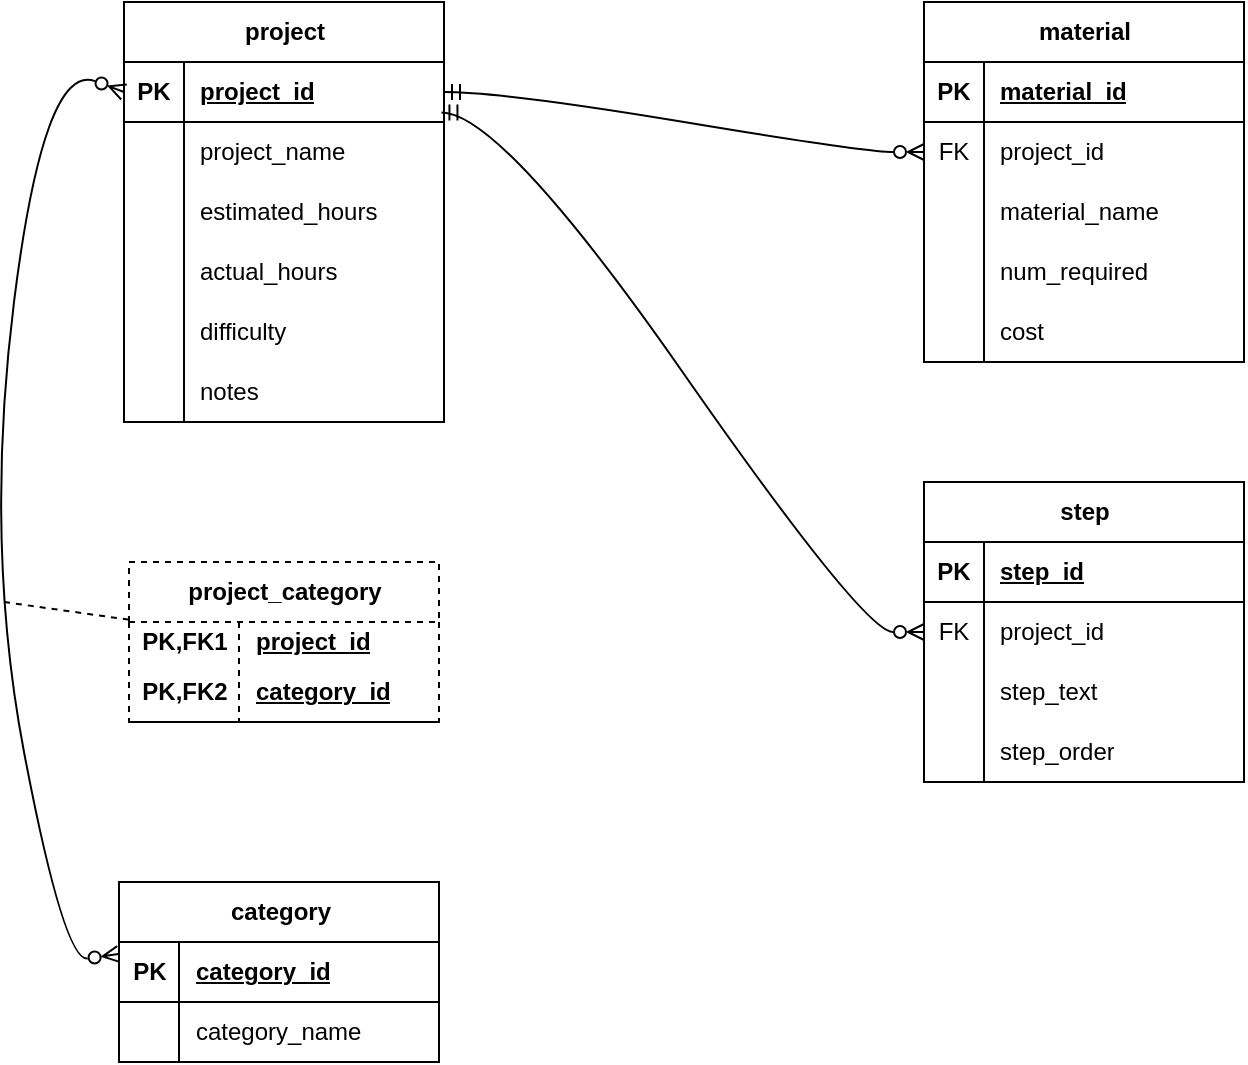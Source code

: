 <mxfile version="22.1.18" type="device">
  <diagram name="Page-1" id="NA00SvkIy6fdSFi2kxFs">
    <mxGraphModel dx="1562" dy="917" grid="1" gridSize="10" guides="1" tooltips="1" connect="1" arrows="1" fold="1" page="1" pageScale="1" pageWidth="850" pageHeight="1100" math="0" shadow="0">
      <root>
        <mxCell id="0" />
        <mxCell id="1" parent="0" />
        <mxCell id="cf5QOP9IqT2fmtLOGsWj-1" value="project" style="shape=table;startSize=30;container=1;collapsible=1;childLayout=tableLayout;fixedRows=1;rowLines=0;fontStyle=1;align=center;resizeLast=1;html=1;" vertex="1" parent="1">
          <mxGeometry x="80" y="40" width="160" height="210" as="geometry" />
        </mxCell>
        <mxCell id="cf5QOP9IqT2fmtLOGsWj-2" value="" style="shape=tableRow;horizontal=0;startSize=0;swimlaneHead=0;swimlaneBody=0;fillColor=none;collapsible=0;dropTarget=0;points=[[0,0.5],[1,0.5]];portConstraint=eastwest;top=0;left=0;right=0;bottom=1;" vertex="1" parent="cf5QOP9IqT2fmtLOGsWj-1">
          <mxGeometry y="30" width="160" height="30" as="geometry" />
        </mxCell>
        <mxCell id="cf5QOP9IqT2fmtLOGsWj-3" value="PK" style="shape=partialRectangle;connectable=0;fillColor=none;top=0;left=0;bottom=0;right=0;fontStyle=1;overflow=hidden;whiteSpace=wrap;html=1;" vertex="1" parent="cf5QOP9IqT2fmtLOGsWj-2">
          <mxGeometry width="30" height="30" as="geometry">
            <mxRectangle width="30" height="30" as="alternateBounds" />
          </mxGeometry>
        </mxCell>
        <mxCell id="cf5QOP9IqT2fmtLOGsWj-4" value="project_id" style="shape=partialRectangle;connectable=0;fillColor=none;top=0;left=0;bottom=0;right=0;align=left;spacingLeft=6;fontStyle=5;overflow=hidden;whiteSpace=wrap;html=1;" vertex="1" parent="cf5QOP9IqT2fmtLOGsWj-2">
          <mxGeometry x="30" width="130" height="30" as="geometry">
            <mxRectangle width="130" height="30" as="alternateBounds" />
          </mxGeometry>
        </mxCell>
        <mxCell id="cf5QOP9IqT2fmtLOGsWj-5" value="" style="shape=tableRow;horizontal=0;startSize=0;swimlaneHead=0;swimlaneBody=0;fillColor=none;collapsible=0;dropTarget=0;points=[[0,0.5],[1,0.5]];portConstraint=eastwest;top=0;left=0;right=0;bottom=0;" vertex="1" parent="cf5QOP9IqT2fmtLOGsWj-1">
          <mxGeometry y="60" width="160" height="30" as="geometry" />
        </mxCell>
        <mxCell id="cf5QOP9IqT2fmtLOGsWj-6" value="" style="shape=partialRectangle;connectable=0;fillColor=none;top=0;left=0;bottom=0;right=0;editable=1;overflow=hidden;whiteSpace=wrap;html=1;" vertex="1" parent="cf5QOP9IqT2fmtLOGsWj-5">
          <mxGeometry width="30" height="30" as="geometry">
            <mxRectangle width="30" height="30" as="alternateBounds" />
          </mxGeometry>
        </mxCell>
        <mxCell id="cf5QOP9IqT2fmtLOGsWj-7" value="project_name" style="shape=partialRectangle;connectable=0;fillColor=none;top=0;left=0;bottom=0;right=0;align=left;spacingLeft=6;overflow=hidden;whiteSpace=wrap;html=1;" vertex="1" parent="cf5QOP9IqT2fmtLOGsWj-5">
          <mxGeometry x="30" width="130" height="30" as="geometry">
            <mxRectangle width="130" height="30" as="alternateBounds" />
          </mxGeometry>
        </mxCell>
        <mxCell id="cf5QOP9IqT2fmtLOGsWj-8" value="" style="shape=tableRow;horizontal=0;startSize=0;swimlaneHead=0;swimlaneBody=0;fillColor=none;collapsible=0;dropTarget=0;points=[[0,0.5],[1,0.5]];portConstraint=eastwest;top=0;left=0;right=0;bottom=0;" vertex="1" parent="cf5QOP9IqT2fmtLOGsWj-1">
          <mxGeometry y="90" width="160" height="30" as="geometry" />
        </mxCell>
        <mxCell id="cf5QOP9IqT2fmtLOGsWj-9" value="" style="shape=partialRectangle;connectable=0;fillColor=none;top=0;left=0;bottom=0;right=0;editable=1;overflow=hidden;whiteSpace=wrap;html=1;" vertex="1" parent="cf5QOP9IqT2fmtLOGsWj-8">
          <mxGeometry width="30" height="30" as="geometry">
            <mxRectangle width="30" height="30" as="alternateBounds" />
          </mxGeometry>
        </mxCell>
        <mxCell id="cf5QOP9IqT2fmtLOGsWj-10" value="estimated_hours" style="shape=partialRectangle;connectable=0;fillColor=none;top=0;left=0;bottom=0;right=0;align=left;spacingLeft=6;overflow=hidden;whiteSpace=wrap;html=1;" vertex="1" parent="cf5QOP9IqT2fmtLOGsWj-8">
          <mxGeometry x="30" width="130" height="30" as="geometry">
            <mxRectangle width="130" height="30" as="alternateBounds" />
          </mxGeometry>
        </mxCell>
        <mxCell id="cf5QOP9IqT2fmtLOGsWj-11" value="" style="shape=tableRow;horizontal=0;startSize=0;swimlaneHead=0;swimlaneBody=0;fillColor=none;collapsible=0;dropTarget=0;points=[[0,0.5],[1,0.5]];portConstraint=eastwest;top=0;left=0;right=0;bottom=0;" vertex="1" parent="cf5QOP9IqT2fmtLOGsWj-1">
          <mxGeometry y="120" width="160" height="30" as="geometry" />
        </mxCell>
        <mxCell id="cf5QOP9IqT2fmtLOGsWj-12" value="" style="shape=partialRectangle;connectable=0;fillColor=none;top=0;left=0;bottom=0;right=0;editable=1;overflow=hidden;whiteSpace=wrap;html=1;" vertex="1" parent="cf5QOP9IqT2fmtLOGsWj-11">
          <mxGeometry width="30" height="30" as="geometry">
            <mxRectangle width="30" height="30" as="alternateBounds" />
          </mxGeometry>
        </mxCell>
        <mxCell id="cf5QOP9IqT2fmtLOGsWj-13" value="actual_hours" style="shape=partialRectangle;connectable=0;fillColor=none;top=0;left=0;bottom=0;right=0;align=left;spacingLeft=6;overflow=hidden;whiteSpace=wrap;html=1;" vertex="1" parent="cf5QOP9IqT2fmtLOGsWj-11">
          <mxGeometry x="30" width="130" height="30" as="geometry">
            <mxRectangle width="130" height="30" as="alternateBounds" />
          </mxGeometry>
        </mxCell>
        <mxCell id="cf5QOP9IqT2fmtLOGsWj-14" style="shape=tableRow;horizontal=0;startSize=0;swimlaneHead=0;swimlaneBody=0;fillColor=none;collapsible=0;dropTarget=0;points=[[0,0.5],[1,0.5]];portConstraint=eastwest;top=0;left=0;right=0;bottom=0;" vertex="1" parent="cf5QOP9IqT2fmtLOGsWj-1">
          <mxGeometry y="150" width="160" height="30" as="geometry" />
        </mxCell>
        <mxCell id="cf5QOP9IqT2fmtLOGsWj-15" style="shape=partialRectangle;connectable=0;fillColor=none;top=0;left=0;bottom=0;right=0;editable=1;overflow=hidden;whiteSpace=wrap;html=1;" vertex="1" parent="cf5QOP9IqT2fmtLOGsWj-14">
          <mxGeometry width="30" height="30" as="geometry">
            <mxRectangle width="30" height="30" as="alternateBounds" />
          </mxGeometry>
        </mxCell>
        <mxCell id="cf5QOP9IqT2fmtLOGsWj-16" value="difficulty" style="shape=partialRectangle;connectable=0;fillColor=none;top=0;left=0;bottom=0;right=0;align=left;spacingLeft=6;overflow=hidden;whiteSpace=wrap;html=1;" vertex="1" parent="cf5QOP9IqT2fmtLOGsWj-14">
          <mxGeometry x="30" width="130" height="30" as="geometry">
            <mxRectangle width="130" height="30" as="alternateBounds" />
          </mxGeometry>
        </mxCell>
        <mxCell id="cf5QOP9IqT2fmtLOGsWj-17" style="shape=tableRow;horizontal=0;startSize=0;swimlaneHead=0;swimlaneBody=0;fillColor=none;collapsible=0;dropTarget=0;points=[[0,0.5],[1,0.5]];portConstraint=eastwest;top=0;left=0;right=0;bottom=0;" vertex="1" parent="cf5QOP9IqT2fmtLOGsWj-1">
          <mxGeometry y="180" width="160" height="30" as="geometry" />
        </mxCell>
        <mxCell id="cf5QOP9IqT2fmtLOGsWj-18" style="shape=partialRectangle;connectable=0;fillColor=none;top=0;left=0;bottom=0;right=0;editable=1;overflow=hidden;whiteSpace=wrap;html=1;" vertex="1" parent="cf5QOP9IqT2fmtLOGsWj-17">
          <mxGeometry width="30" height="30" as="geometry">
            <mxRectangle width="30" height="30" as="alternateBounds" />
          </mxGeometry>
        </mxCell>
        <mxCell id="cf5QOP9IqT2fmtLOGsWj-19" value="notes" style="shape=partialRectangle;connectable=0;fillColor=none;top=0;left=0;bottom=0;right=0;align=left;spacingLeft=6;overflow=hidden;whiteSpace=wrap;html=1;" vertex="1" parent="cf5QOP9IqT2fmtLOGsWj-17">
          <mxGeometry x="30" width="130" height="30" as="geometry">
            <mxRectangle width="130" height="30" as="alternateBounds" />
          </mxGeometry>
        </mxCell>
        <mxCell id="cf5QOP9IqT2fmtLOGsWj-22" value="category" style="shape=table;startSize=30;container=1;collapsible=1;childLayout=tableLayout;fixedRows=1;rowLines=0;fontStyle=1;align=center;resizeLast=1;html=1;" vertex="1" parent="1">
          <mxGeometry x="77.5" y="480" width="160" height="90" as="geometry" />
        </mxCell>
        <mxCell id="cf5QOP9IqT2fmtLOGsWj-23" value="" style="shape=tableRow;horizontal=0;startSize=0;swimlaneHead=0;swimlaneBody=0;fillColor=none;collapsible=0;dropTarget=0;points=[[0,0.5],[1,0.5]];portConstraint=eastwest;top=0;left=0;right=0;bottom=1;" vertex="1" parent="cf5QOP9IqT2fmtLOGsWj-22">
          <mxGeometry y="30" width="160" height="30" as="geometry" />
        </mxCell>
        <mxCell id="cf5QOP9IqT2fmtLOGsWj-24" value="PK" style="shape=partialRectangle;connectable=0;fillColor=none;top=0;left=0;bottom=0;right=0;fontStyle=1;overflow=hidden;whiteSpace=wrap;html=1;" vertex="1" parent="cf5QOP9IqT2fmtLOGsWj-23">
          <mxGeometry width="30" height="30" as="geometry">
            <mxRectangle width="30" height="30" as="alternateBounds" />
          </mxGeometry>
        </mxCell>
        <mxCell id="cf5QOP9IqT2fmtLOGsWj-25" value="category_id" style="shape=partialRectangle;connectable=0;fillColor=none;top=0;left=0;bottom=0;right=0;align=left;spacingLeft=6;fontStyle=5;overflow=hidden;whiteSpace=wrap;html=1;" vertex="1" parent="cf5QOP9IqT2fmtLOGsWj-23">
          <mxGeometry x="30" width="130" height="30" as="geometry">
            <mxRectangle width="130" height="30" as="alternateBounds" />
          </mxGeometry>
        </mxCell>
        <mxCell id="cf5QOP9IqT2fmtLOGsWj-26" value="" style="shape=tableRow;horizontal=0;startSize=0;swimlaneHead=0;swimlaneBody=0;fillColor=none;collapsible=0;dropTarget=0;points=[[0,0.5],[1,0.5]];portConstraint=eastwest;top=0;left=0;right=0;bottom=0;" vertex="1" parent="cf5QOP9IqT2fmtLOGsWj-22">
          <mxGeometry y="60" width="160" height="30" as="geometry" />
        </mxCell>
        <mxCell id="cf5QOP9IqT2fmtLOGsWj-27" value="" style="shape=partialRectangle;connectable=0;fillColor=none;top=0;left=0;bottom=0;right=0;editable=1;overflow=hidden;whiteSpace=wrap;html=1;" vertex="1" parent="cf5QOP9IqT2fmtLOGsWj-26">
          <mxGeometry width="30" height="30" as="geometry">
            <mxRectangle width="30" height="30" as="alternateBounds" />
          </mxGeometry>
        </mxCell>
        <mxCell id="cf5QOP9IqT2fmtLOGsWj-28" value="category_name" style="shape=partialRectangle;connectable=0;fillColor=none;top=0;left=0;bottom=0;right=0;align=left;spacingLeft=6;overflow=hidden;whiteSpace=wrap;html=1;" vertex="1" parent="cf5QOP9IqT2fmtLOGsWj-26">
          <mxGeometry x="30" width="130" height="30" as="geometry">
            <mxRectangle width="130" height="30" as="alternateBounds" />
          </mxGeometry>
        </mxCell>
        <mxCell id="cf5QOP9IqT2fmtLOGsWj-35" value="material" style="shape=table;startSize=30;container=1;collapsible=1;childLayout=tableLayout;fixedRows=1;rowLines=0;fontStyle=1;align=center;resizeLast=1;html=1;" vertex="1" parent="1">
          <mxGeometry x="480" y="40" width="160" height="180" as="geometry" />
        </mxCell>
        <mxCell id="cf5QOP9IqT2fmtLOGsWj-36" value="" style="shape=tableRow;horizontal=0;startSize=0;swimlaneHead=0;swimlaneBody=0;fillColor=none;collapsible=0;dropTarget=0;points=[[0,0.5],[1,0.5]];portConstraint=eastwest;top=0;left=0;right=0;bottom=1;" vertex="1" parent="cf5QOP9IqT2fmtLOGsWj-35">
          <mxGeometry y="30" width="160" height="30" as="geometry" />
        </mxCell>
        <mxCell id="cf5QOP9IqT2fmtLOGsWj-37" value="PK" style="shape=partialRectangle;connectable=0;fillColor=none;top=0;left=0;bottom=0;right=0;fontStyle=1;overflow=hidden;whiteSpace=wrap;html=1;" vertex="1" parent="cf5QOP9IqT2fmtLOGsWj-36">
          <mxGeometry width="30" height="30" as="geometry">
            <mxRectangle width="30" height="30" as="alternateBounds" />
          </mxGeometry>
        </mxCell>
        <mxCell id="cf5QOP9IqT2fmtLOGsWj-38" value="material_id" style="shape=partialRectangle;connectable=0;fillColor=none;top=0;left=0;bottom=0;right=0;align=left;spacingLeft=6;fontStyle=5;overflow=hidden;whiteSpace=wrap;html=1;" vertex="1" parent="cf5QOP9IqT2fmtLOGsWj-36">
          <mxGeometry x="30" width="130" height="30" as="geometry">
            <mxRectangle width="130" height="30" as="alternateBounds" />
          </mxGeometry>
        </mxCell>
        <mxCell id="cf5QOP9IqT2fmtLOGsWj-39" value="" style="shape=tableRow;horizontal=0;startSize=0;swimlaneHead=0;swimlaneBody=0;fillColor=none;collapsible=0;dropTarget=0;points=[[0,0.5],[1,0.5]];portConstraint=eastwest;top=0;left=0;right=0;bottom=0;" vertex="1" parent="cf5QOP9IqT2fmtLOGsWj-35">
          <mxGeometry y="60" width="160" height="30" as="geometry" />
        </mxCell>
        <mxCell id="cf5QOP9IqT2fmtLOGsWj-40" value="FK" style="shape=partialRectangle;connectable=0;fillColor=none;top=0;left=0;bottom=0;right=0;editable=1;overflow=hidden;whiteSpace=wrap;html=1;" vertex="1" parent="cf5QOP9IqT2fmtLOGsWj-39">
          <mxGeometry width="30" height="30" as="geometry">
            <mxRectangle width="30" height="30" as="alternateBounds" />
          </mxGeometry>
        </mxCell>
        <mxCell id="cf5QOP9IqT2fmtLOGsWj-41" value="project_id" style="shape=partialRectangle;connectable=0;fillColor=none;top=0;left=0;bottom=0;right=0;align=left;spacingLeft=6;overflow=hidden;whiteSpace=wrap;html=1;" vertex="1" parent="cf5QOP9IqT2fmtLOGsWj-39">
          <mxGeometry x="30" width="130" height="30" as="geometry">
            <mxRectangle width="130" height="30" as="alternateBounds" />
          </mxGeometry>
        </mxCell>
        <mxCell id="cf5QOP9IqT2fmtLOGsWj-42" value="" style="shape=tableRow;horizontal=0;startSize=0;swimlaneHead=0;swimlaneBody=0;fillColor=none;collapsible=0;dropTarget=0;points=[[0,0.5],[1,0.5]];portConstraint=eastwest;top=0;left=0;right=0;bottom=0;" vertex="1" parent="cf5QOP9IqT2fmtLOGsWj-35">
          <mxGeometry y="90" width="160" height="30" as="geometry" />
        </mxCell>
        <mxCell id="cf5QOP9IqT2fmtLOGsWj-43" value="" style="shape=partialRectangle;connectable=0;fillColor=none;top=0;left=0;bottom=0;right=0;editable=1;overflow=hidden;whiteSpace=wrap;html=1;" vertex="1" parent="cf5QOP9IqT2fmtLOGsWj-42">
          <mxGeometry width="30" height="30" as="geometry">
            <mxRectangle width="30" height="30" as="alternateBounds" />
          </mxGeometry>
        </mxCell>
        <mxCell id="cf5QOP9IqT2fmtLOGsWj-44" value="material_name" style="shape=partialRectangle;connectable=0;fillColor=none;top=0;left=0;bottom=0;right=0;align=left;spacingLeft=6;overflow=hidden;whiteSpace=wrap;html=1;" vertex="1" parent="cf5QOP9IqT2fmtLOGsWj-42">
          <mxGeometry x="30" width="130" height="30" as="geometry">
            <mxRectangle width="130" height="30" as="alternateBounds" />
          </mxGeometry>
        </mxCell>
        <mxCell id="cf5QOP9IqT2fmtLOGsWj-45" value="" style="shape=tableRow;horizontal=0;startSize=0;swimlaneHead=0;swimlaneBody=0;fillColor=none;collapsible=0;dropTarget=0;points=[[0,0.5],[1,0.5]];portConstraint=eastwest;top=0;left=0;right=0;bottom=0;" vertex="1" parent="cf5QOP9IqT2fmtLOGsWj-35">
          <mxGeometry y="120" width="160" height="30" as="geometry" />
        </mxCell>
        <mxCell id="cf5QOP9IqT2fmtLOGsWj-46" value="" style="shape=partialRectangle;connectable=0;fillColor=none;top=0;left=0;bottom=0;right=0;editable=1;overflow=hidden;whiteSpace=wrap;html=1;" vertex="1" parent="cf5QOP9IqT2fmtLOGsWj-45">
          <mxGeometry width="30" height="30" as="geometry">
            <mxRectangle width="30" height="30" as="alternateBounds" />
          </mxGeometry>
        </mxCell>
        <mxCell id="cf5QOP9IqT2fmtLOGsWj-47" value="num_required" style="shape=partialRectangle;connectable=0;fillColor=none;top=0;left=0;bottom=0;right=0;align=left;spacingLeft=6;overflow=hidden;whiteSpace=wrap;html=1;" vertex="1" parent="cf5QOP9IqT2fmtLOGsWj-45">
          <mxGeometry x="30" width="130" height="30" as="geometry">
            <mxRectangle width="130" height="30" as="alternateBounds" />
          </mxGeometry>
        </mxCell>
        <mxCell id="cf5QOP9IqT2fmtLOGsWj-48" style="shape=tableRow;horizontal=0;startSize=0;swimlaneHead=0;swimlaneBody=0;fillColor=none;collapsible=0;dropTarget=0;points=[[0,0.5],[1,0.5]];portConstraint=eastwest;top=0;left=0;right=0;bottom=0;" vertex="1" parent="cf5QOP9IqT2fmtLOGsWj-35">
          <mxGeometry y="150" width="160" height="30" as="geometry" />
        </mxCell>
        <mxCell id="cf5QOP9IqT2fmtLOGsWj-49" style="shape=partialRectangle;connectable=0;fillColor=none;top=0;left=0;bottom=0;right=0;editable=1;overflow=hidden;whiteSpace=wrap;html=1;" vertex="1" parent="cf5QOP9IqT2fmtLOGsWj-48">
          <mxGeometry width="30" height="30" as="geometry">
            <mxRectangle width="30" height="30" as="alternateBounds" />
          </mxGeometry>
        </mxCell>
        <mxCell id="cf5QOP9IqT2fmtLOGsWj-50" value="cost" style="shape=partialRectangle;connectable=0;fillColor=none;top=0;left=0;bottom=0;right=0;align=left;spacingLeft=6;overflow=hidden;whiteSpace=wrap;html=1;" vertex="1" parent="cf5QOP9IqT2fmtLOGsWj-48">
          <mxGeometry x="30" width="130" height="30" as="geometry">
            <mxRectangle width="130" height="30" as="alternateBounds" />
          </mxGeometry>
        </mxCell>
        <mxCell id="cf5QOP9IqT2fmtLOGsWj-51" value="step" style="shape=table;startSize=30;container=1;collapsible=1;childLayout=tableLayout;fixedRows=1;rowLines=0;fontStyle=1;align=center;resizeLast=1;html=1;" vertex="1" parent="1">
          <mxGeometry x="480" y="280" width="160" height="150" as="geometry" />
        </mxCell>
        <mxCell id="cf5QOP9IqT2fmtLOGsWj-52" value="" style="shape=tableRow;horizontal=0;startSize=0;swimlaneHead=0;swimlaneBody=0;fillColor=none;collapsible=0;dropTarget=0;points=[[0,0.5],[1,0.5]];portConstraint=eastwest;top=0;left=0;right=0;bottom=1;" vertex="1" parent="cf5QOP9IqT2fmtLOGsWj-51">
          <mxGeometry y="30" width="160" height="30" as="geometry" />
        </mxCell>
        <mxCell id="cf5QOP9IqT2fmtLOGsWj-53" value="PK" style="shape=partialRectangle;connectable=0;fillColor=none;top=0;left=0;bottom=0;right=0;fontStyle=1;overflow=hidden;whiteSpace=wrap;html=1;" vertex="1" parent="cf5QOP9IqT2fmtLOGsWj-52">
          <mxGeometry width="30" height="30" as="geometry">
            <mxRectangle width="30" height="30" as="alternateBounds" />
          </mxGeometry>
        </mxCell>
        <mxCell id="cf5QOP9IqT2fmtLOGsWj-54" value="step_id" style="shape=partialRectangle;connectable=0;fillColor=none;top=0;left=0;bottom=0;right=0;align=left;spacingLeft=6;fontStyle=5;overflow=hidden;whiteSpace=wrap;html=1;" vertex="1" parent="cf5QOP9IqT2fmtLOGsWj-52">
          <mxGeometry x="30" width="130" height="30" as="geometry">
            <mxRectangle width="130" height="30" as="alternateBounds" />
          </mxGeometry>
        </mxCell>
        <mxCell id="cf5QOP9IqT2fmtLOGsWj-55" value="" style="shape=tableRow;horizontal=0;startSize=0;swimlaneHead=0;swimlaneBody=0;fillColor=none;collapsible=0;dropTarget=0;points=[[0,0.5],[1,0.5]];portConstraint=eastwest;top=0;left=0;right=0;bottom=0;" vertex="1" parent="cf5QOP9IqT2fmtLOGsWj-51">
          <mxGeometry y="60" width="160" height="30" as="geometry" />
        </mxCell>
        <mxCell id="cf5QOP9IqT2fmtLOGsWj-56" value="FK" style="shape=partialRectangle;connectable=0;fillColor=none;top=0;left=0;bottom=0;right=0;editable=1;overflow=hidden;whiteSpace=wrap;html=1;" vertex="1" parent="cf5QOP9IqT2fmtLOGsWj-55">
          <mxGeometry width="30" height="30" as="geometry">
            <mxRectangle width="30" height="30" as="alternateBounds" />
          </mxGeometry>
        </mxCell>
        <mxCell id="cf5QOP9IqT2fmtLOGsWj-57" value="project_id" style="shape=partialRectangle;connectable=0;fillColor=none;top=0;left=0;bottom=0;right=0;align=left;spacingLeft=6;overflow=hidden;whiteSpace=wrap;html=1;" vertex="1" parent="cf5QOP9IqT2fmtLOGsWj-55">
          <mxGeometry x="30" width="130" height="30" as="geometry">
            <mxRectangle width="130" height="30" as="alternateBounds" />
          </mxGeometry>
        </mxCell>
        <mxCell id="cf5QOP9IqT2fmtLOGsWj-58" value="" style="shape=tableRow;horizontal=0;startSize=0;swimlaneHead=0;swimlaneBody=0;fillColor=none;collapsible=0;dropTarget=0;points=[[0,0.5],[1,0.5]];portConstraint=eastwest;top=0;left=0;right=0;bottom=0;" vertex="1" parent="cf5QOP9IqT2fmtLOGsWj-51">
          <mxGeometry y="90" width="160" height="30" as="geometry" />
        </mxCell>
        <mxCell id="cf5QOP9IqT2fmtLOGsWj-59" value="" style="shape=partialRectangle;connectable=0;fillColor=none;top=0;left=0;bottom=0;right=0;editable=1;overflow=hidden;whiteSpace=wrap;html=1;" vertex="1" parent="cf5QOP9IqT2fmtLOGsWj-58">
          <mxGeometry width="30" height="30" as="geometry">
            <mxRectangle width="30" height="30" as="alternateBounds" />
          </mxGeometry>
        </mxCell>
        <mxCell id="cf5QOP9IqT2fmtLOGsWj-60" value="step_text" style="shape=partialRectangle;connectable=0;fillColor=none;top=0;left=0;bottom=0;right=0;align=left;spacingLeft=6;overflow=hidden;whiteSpace=wrap;html=1;" vertex="1" parent="cf5QOP9IqT2fmtLOGsWj-58">
          <mxGeometry x="30" width="130" height="30" as="geometry">
            <mxRectangle width="130" height="30" as="alternateBounds" />
          </mxGeometry>
        </mxCell>
        <mxCell id="cf5QOP9IqT2fmtLOGsWj-61" value="" style="shape=tableRow;horizontal=0;startSize=0;swimlaneHead=0;swimlaneBody=0;fillColor=none;collapsible=0;dropTarget=0;points=[[0,0.5],[1,0.5]];portConstraint=eastwest;top=0;left=0;right=0;bottom=0;" vertex="1" parent="cf5QOP9IqT2fmtLOGsWj-51">
          <mxGeometry y="120" width="160" height="30" as="geometry" />
        </mxCell>
        <mxCell id="cf5QOP9IqT2fmtLOGsWj-62" value="" style="shape=partialRectangle;connectable=0;fillColor=none;top=0;left=0;bottom=0;right=0;editable=1;overflow=hidden;whiteSpace=wrap;html=1;" vertex="1" parent="cf5QOP9IqT2fmtLOGsWj-61">
          <mxGeometry width="30" height="30" as="geometry">
            <mxRectangle width="30" height="30" as="alternateBounds" />
          </mxGeometry>
        </mxCell>
        <mxCell id="cf5QOP9IqT2fmtLOGsWj-63" value="step_order" style="shape=partialRectangle;connectable=0;fillColor=none;top=0;left=0;bottom=0;right=0;align=left;spacingLeft=6;overflow=hidden;whiteSpace=wrap;html=1;" vertex="1" parent="cf5QOP9IqT2fmtLOGsWj-61">
          <mxGeometry x="30" width="130" height="30" as="geometry">
            <mxRectangle width="130" height="30" as="alternateBounds" />
          </mxGeometry>
        </mxCell>
        <mxCell id="cf5QOP9IqT2fmtLOGsWj-77" value="project_category" style="shape=table;startSize=30;container=1;collapsible=1;childLayout=tableLayout;fixedRows=1;rowLines=0;fontStyle=1;align=center;resizeLast=1;html=1;whiteSpace=wrap;dashed=1;" vertex="1" parent="1">
          <mxGeometry x="82.5" y="320" width="155" height="80" as="geometry" />
        </mxCell>
        <mxCell id="cf5QOP9IqT2fmtLOGsWj-78" value="" style="shape=tableRow;horizontal=0;startSize=0;swimlaneHead=0;swimlaneBody=0;fillColor=none;collapsible=0;dropTarget=0;points=[[0,0.5],[1,0.5]];portConstraint=eastwest;top=0;left=0;right=0;bottom=0;html=1;" vertex="1" parent="cf5QOP9IqT2fmtLOGsWj-77">
          <mxGeometry y="30" width="155" height="20" as="geometry" />
        </mxCell>
        <mxCell id="cf5QOP9IqT2fmtLOGsWj-79" value="PK,FK1" style="shape=partialRectangle;connectable=0;fillColor=none;top=0;left=0;bottom=0;right=0;fontStyle=1;overflow=hidden;html=1;whiteSpace=wrap;" vertex="1" parent="cf5QOP9IqT2fmtLOGsWj-78">
          <mxGeometry width="55" height="20" as="geometry">
            <mxRectangle width="55" height="20" as="alternateBounds" />
          </mxGeometry>
        </mxCell>
        <mxCell id="cf5QOP9IqT2fmtLOGsWj-80" value="project_id" style="shape=partialRectangle;connectable=0;fillColor=none;top=0;left=0;bottom=0;right=0;align=left;spacingLeft=6;fontStyle=5;overflow=hidden;html=1;whiteSpace=wrap;" vertex="1" parent="cf5QOP9IqT2fmtLOGsWj-78">
          <mxGeometry x="55" width="100" height="20" as="geometry">
            <mxRectangle width="100" height="20" as="alternateBounds" />
          </mxGeometry>
        </mxCell>
        <mxCell id="cf5QOP9IqT2fmtLOGsWj-81" value="" style="shape=tableRow;horizontal=0;startSize=0;swimlaneHead=0;swimlaneBody=0;fillColor=none;collapsible=0;dropTarget=0;points=[[0,0.5],[1,0.5]];portConstraint=eastwest;top=0;left=0;right=0;bottom=1;html=1;" vertex="1" parent="cf5QOP9IqT2fmtLOGsWj-77">
          <mxGeometry y="50" width="155" height="30" as="geometry" />
        </mxCell>
        <mxCell id="cf5QOP9IqT2fmtLOGsWj-82" value="PK,FK2" style="shape=partialRectangle;connectable=0;fillColor=none;top=0;left=0;bottom=0;right=0;fontStyle=1;overflow=hidden;html=1;whiteSpace=wrap;" vertex="1" parent="cf5QOP9IqT2fmtLOGsWj-81">
          <mxGeometry width="55" height="30" as="geometry">
            <mxRectangle width="55" height="30" as="alternateBounds" />
          </mxGeometry>
        </mxCell>
        <mxCell id="cf5QOP9IqT2fmtLOGsWj-83" value="category_id" style="shape=partialRectangle;connectable=0;fillColor=none;top=0;left=0;bottom=0;right=0;align=left;spacingLeft=6;fontStyle=5;overflow=hidden;html=1;whiteSpace=wrap;" vertex="1" parent="cf5QOP9IqT2fmtLOGsWj-81">
          <mxGeometry x="55" width="100" height="30" as="geometry">
            <mxRectangle width="100" height="30" as="alternateBounds" />
          </mxGeometry>
        </mxCell>
        <mxCell id="cf5QOP9IqT2fmtLOGsWj-91" value="" style="fontSize=12;html=1;endArrow=ERzeroToMany;endFill=0;rounded=0;curved=1;entryX=0;entryY=0.5;entryDx=0;entryDy=0;exitX=-0.002;exitY=0.2;exitDx=0;exitDy=0;exitPerimeter=0;startArrow=ERzeroToMany;startFill=0;" edge="1" parent="1" source="cf5QOP9IqT2fmtLOGsWj-23" target="cf5QOP9IqT2fmtLOGsWj-2">
          <mxGeometry width="100" height="100" relative="1" as="geometry">
            <mxPoint x="60" y="520" as="sourcePoint" />
            <mxPoint x="70" y="80" as="targetPoint" />
            <Array as="points">
              <mxPoint x="50" y="520" />
              <mxPoint x="10" y="310" />
              <mxPoint x="40" y="70" />
            </Array>
          </mxGeometry>
        </mxCell>
        <mxCell id="cf5QOP9IqT2fmtLOGsWj-93" value="" style="endArrow=none;html=1;rounded=0;entryX=-0.003;entryY=0.36;entryDx=0;entryDy=0;entryPerimeter=0;dashed=1;" edge="1" parent="1" target="cf5QOP9IqT2fmtLOGsWj-77">
          <mxGeometry relative="1" as="geometry">
            <mxPoint x="20" y="340" as="sourcePoint" />
            <mxPoint x="70" y="340" as="targetPoint" />
          </mxGeometry>
        </mxCell>
        <mxCell id="cf5QOP9IqT2fmtLOGsWj-94" value="" style="edgeStyle=entityRelationEdgeStyle;fontSize=12;html=1;endArrow=ERzeroToMany;endFill=0;rounded=0;entryX=0;entryY=0.5;entryDx=0;entryDy=0;exitX=1;exitY=0.5;exitDx=0;exitDy=0;curved=1;startArrow=ERmandOne;startFill=0;" edge="1" parent="1" source="cf5QOP9IqT2fmtLOGsWj-2" target="cf5QOP9IqT2fmtLOGsWj-39">
          <mxGeometry width="100" height="100" relative="1" as="geometry">
            <mxPoint x="300" y="190" as="sourcePoint" />
            <mxPoint x="400" y="90" as="targetPoint" />
          </mxGeometry>
        </mxCell>
        <mxCell id="cf5QOP9IqT2fmtLOGsWj-95" value="" style="edgeStyle=entityRelationEdgeStyle;fontSize=12;html=1;endArrow=ERzeroToMany;endFill=0;rounded=0;entryX=0;entryY=0.5;entryDx=0;entryDy=0;curved=1;startArrow=ERmandOne;startFill=0;exitX=0.992;exitY=0.84;exitDx=0;exitDy=0;exitPerimeter=0;" edge="1" parent="1" source="cf5QOP9IqT2fmtLOGsWj-2" target="cf5QOP9IqT2fmtLOGsWj-55">
          <mxGeometry width="100" height="100" relative="1" as="geometry">
            <mxPoint x="270" y="120" as="sourcePoint" />
            <mxPoint x="420" y="310" as="targetPoint" />
          </mxGeometry>
        </mxCell>
      </root>
    </mxGraphModel>
  </diagram>
</mxfile>
